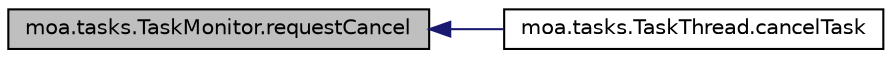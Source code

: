 digraph G
{
  edge [fontname="Helvetica",fontsize="10",labelfontname="Helvetica",labelfontsize="10"];
  node [fontname="Helvetica",fontsize="10",shape=record];
  rankdir=LR;
  Node1 [label="moa.tasks.TaskMonitor.requestCancel",height=0.2,width=0.4,color="black", fillcolor="grey75", style="filled" fontcolor="black"];
  Node1 -> Node2 [dir=back,color="midnightblue",fontsize="10",style="solid",fontname="Helvetica"];
  Node2 [label="moa.tasks.TaskThread.cancelTask",height=0.2,width=0.4,color="black", fillcolor="white", style="filled",URL="$classmoa_1_1tasks_1_1TaskThread.html#a4dfa29883bd596f9a25bd1f05b371c85"];
}
